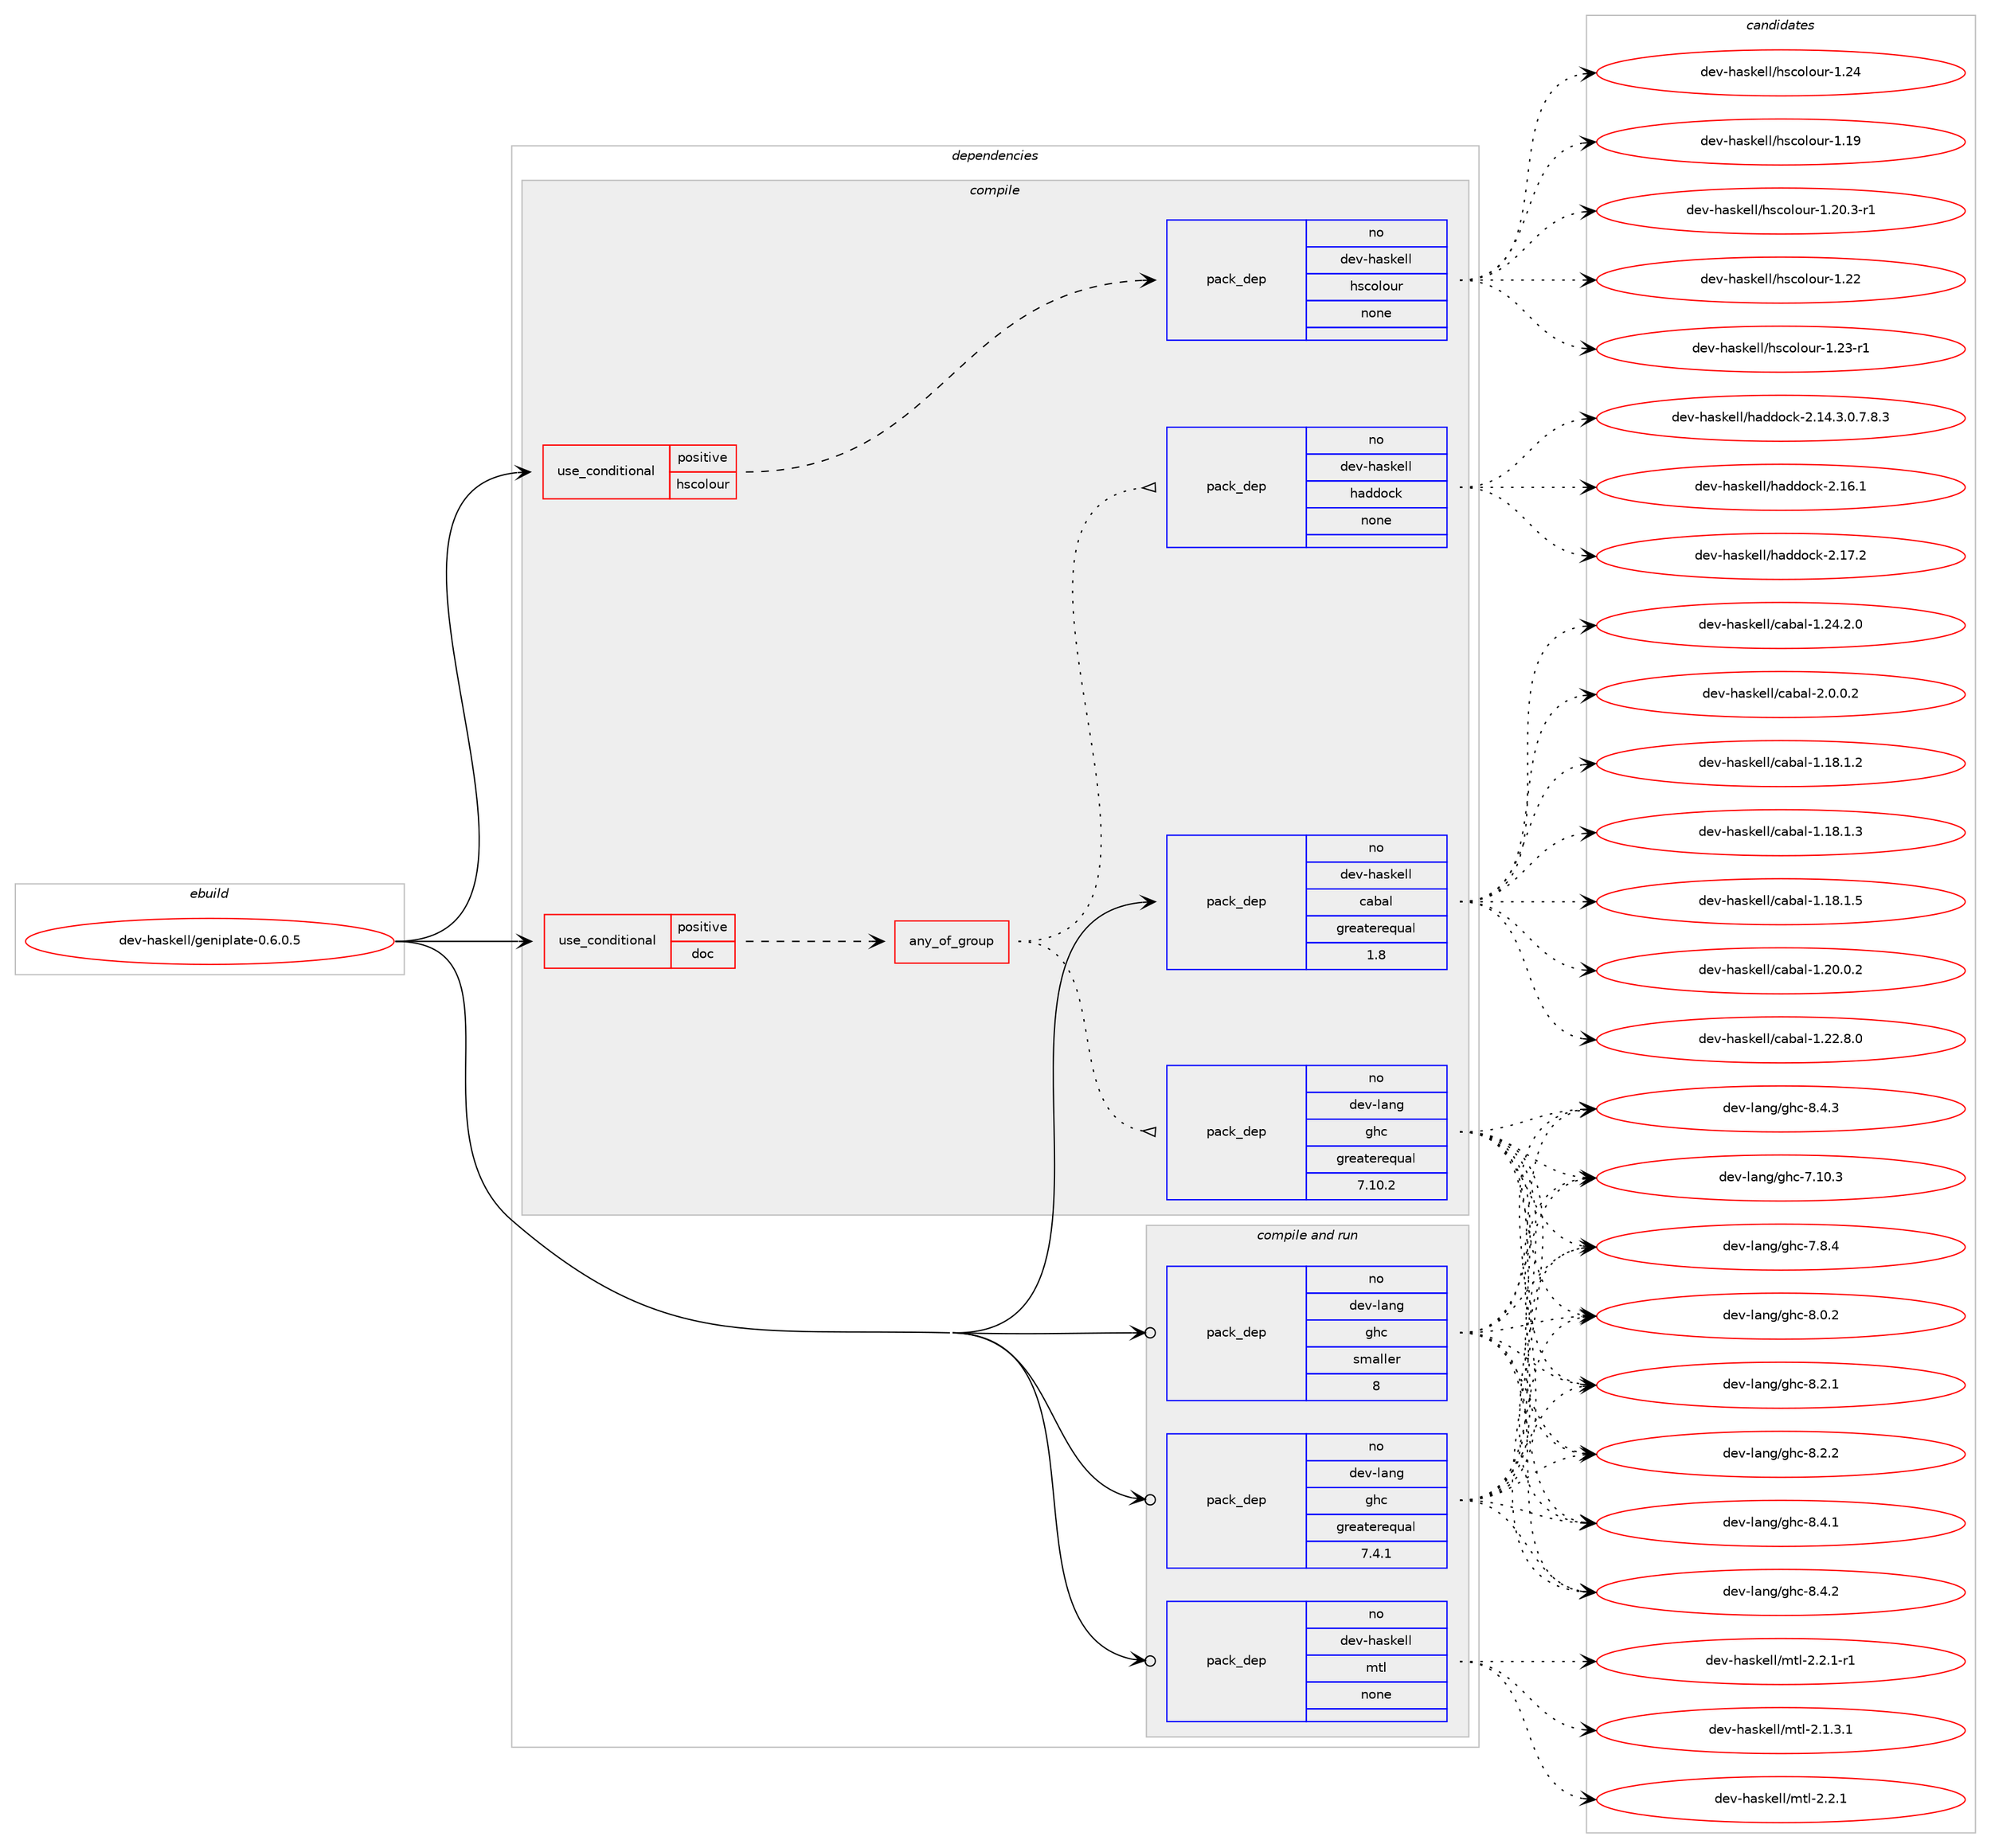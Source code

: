 digraph prolog {

# *************
# Graph options
# *************

newrank=true;
concentrate=true;
compound=true;
graph [rankdir=LR,fontname=Helvetica,fontsize=10,ranksep=1.5];#, ranksep=2.5, nodesep=0.2];
edge  [arrowhead=vee];
node  [fontname=Helvetica,fontsize=10];

# **********
# The ebuild
# **********

subgraph cluster_leftcol {
color=gray;
rank=same;
label=<<i>ebuild</i>>;
id [label="dev-haskell/geniplate-0.6.0.5", color=red, width=4, href="../dev-haskell/geniplate-0.6.0.5.svg"];
}

# ****************
# The dependencies
# ****************

subgraph cluster_midcol {
color=gray;
label=<<i>dependencies</i>>;
subgraph cluster_compile {
fillcolor="#eeeeee";
style=filled;
label=<<i>compile</i>>;
subgraph cond359634 {
dependency1332814 [label=<<TABLE BORDER="0" CELLBORDER="1" CELLSPACING="0" CELLPADDING="4"><TR><TD ROWSPAN="3" CELLPADDING="10">use_conditional</TD></TR><TR><TD>positive</TD></TR><TR><TD>doc</TD></TR></TABLE>>, shape=none, color=red];
subgraph any20914 {
dependency1332815 [label=<<TABLE BORDER="0" CELLBORDER="1" CELLSPACING="0" CELLPADDING="4"><TR><TD CELLPADDING="10">any_of_group</TD></TR></TABLE>>, shape=none, color=red];subgraph pack951714 {
dependency1332816 [label=<<TABLE BORDER="0" CELLBORDER="1" CELLSPACING="0" CELLPADDING="4" WIDTH="220"><TR><TD ROWSPAN="6" CELLPADDING="30">pack_dep</TD></TR><TR><TD WIDTH="110">no</TD></TR><TR><TD>dev-haskell</TD></TR><TR><TD>haddock</TD></TR><TR><TD>none</TD></TR><TR><TD></TD></TR></TABLE>>, shape=none, color=blue];
}
dependency1332815:e -> dependency1332816:w [weight=20,style="dotted",arrowhead="oinv"];
subgraph pack951715 {
dependency1332817 [label=<<TABLE BORDER="0" CELLBORDER="1" CELLSPACING="0" CELLPADDING="4" WIDTH="220"><TR><TD ROWSPAN="6" CELLPADDING="30">pack_dep</TD></TR><TR><TD WIDTH="110">no</TD></TR><TR><TD>dev-lang</TD></TR><TR><TD>ghc</TD></TR><TR><TD>greaterequal</TD></TR><TR><TD>7.10.2</TD></TR></TABLE>>, shape=none, color=blue];
}
dependency1332815:e -> dependency1332817:w [weight=20,style="dotted",arrowhead="oinv"];
}
dependency1332814:e -> dependency1332815:w [weight=20,style="dashed",arrowhead="vee"];
}
id:e -> dependency1332814:w [weight=20,style="solid",arrowhead="vee"];
subgraph cond359635 {
dependency1332818 [label=<<TABLE BORDER="0" CELLBORDER="1" CELLSPACING="0" CELLPADDING="4"><TR><TD ROWSPAN="3" CELLPADDING="10">use_conditional</TD></TR><TR><TD>positive</TD></TR><TR><TD>hscolour</TD></TR></TABLE>>, shape=none, color=red];
subgraph pack951716 {
dependency1332819 [label=<<TABLE BORDER="0" CELLBORDER="1" CELLSPACING="0" CELLPADDING="4" WIDTH="220"><TR><TD ROWSPAN="6" CELLPADDING="30">pack_dep</TD></TR><TR><TD WIDTH="110">no</TD></TR><TR><TD>dev-haskell</TD></TR><TR><TD>hscolour</TD></TR><TR><TD>none</TD></TR><TR><TD></TD></TR></TABLE>>, shape=none, color=blue];
}
dependency1332818:e -> dependency1332819:w [weight=20,style="dashed",arrowhead="vee"];
}
id:e -> dependency1332818:w [weight=20,style="solid",arrowhead="vee"];
subgraph pack951717 {
dependency1332820 [label=<<TABLE BORDER="0" CELLBORDER="1" CELLSPACING="0" CELLPADDING="4" WIDTH="220"><TR><TD ROWSPAN="6" CELLPADDING="30">pack_dep</TD></TR><TR><TD WIDTH="110">no</TD></TR><TR><TD>dev-haskell</TD></TR><TR><TD>cabal</TD></TR><TR><TD>greaterequal</TD></TR><TR><TD>1.8</TD></TR></TABLE>>, shape=none, color=blue];
}
id:e -> dependency1332820:w [weight=20,style="solid",arrowhead="vee"];
}
subgraph cluster_compileandrun {
fillcolor="#eeeeee";
style=filled;
label=<<i>compile and run</i>>;
subgraph pack951718 {
dependency1332821 [label=<<TABLE BORDER="0" CELLBORDER="1" CELLSPACING="0" CELLPADDING="4" WIDTH="220"><TR><TD ROWSPAN="6" CELLPADDING="30">pack_dep</TD></TR><TR><TD WIDTH="110">no</TD></TR><TR><TD>dev-haskell</TD></TR><TR><TD>mtl</TD></TR><TR><TD>none</TD></TR><TR><TD></TD></TR></TABLE>>, shape=none, color=blue];
}
id:e -> dependency1332821:w [weight=20,style="solid",arrowhead="odotvee"];
subgraph pack951719 {
dependency1332822 [label=<<TABLE BORDER="0" CELLBORDER="1" CELLSPACING="0" CELLPADDING="4" WIDTH="220"><TR><TD ROWSPAN="6" CELLPADDING="30">pack_dep</TD></TR><TR><TD WIDTH="110">no</TD></TR><TR><TD>dev-lang</TD></TR><TR><TD>ghc</TD></TR><TR><TD>greaterequal</TD></TR><TR><TD>7.4.1</TD></TR></TABLE>>, shape=none, color=blue];
}
id:e -> dependency1332822:w [weight=20,style="solid",arrowhead="odotvee"];
subgraph pack951720 {
dependency1332823 [label=<<TABLE BORDER="0" CELLBORDER="1" CELLSPACING="0" CELLPADDING="4" WIDTH="220"><TR><TD ROWSPAN="6" CELLPADDING="30">pack_dep</TD></TR><TR><TD WIDTH="110">no</TD></TR><TR><TD>dev-lang</TD></TR><TR><TD>ghc</TD></TR><TR><TD>smaller</TD></TR><TR><TD>8</TD></TR></TABLE>>, shape=none, color=blue];
}
id:e -> dependency1332823:w [weight=20,style="solid",arrowhead="odotvee"];
}
subgraph cluster_run {
fillcolor="#eeeeee";
style=filled;
label=<<i>run</i>>;
}
}

# **************
# The candidates
# **************

subgraph cluster_choices {
rank=same;
color=gray;
label=<<i>candidates</i>>;

subgraph choice951714 {
color=black;
nodesep=1;
choice1001011184510497115107101108108471049710010011199107455046495246514648465546564651 [label="dev-haskell/haddock-2.14.3.0.7.8.3", color=red, width=4,href="../dev-haskell/haddock-2.14.3.0.7.8.3.svg"];
choice100101118451049711510710110810847104971001001119910745504649544649 [label="dev-haskell/haddock-2.16.1", color=red, width=4,href="../dev-haskell/haddock-2.16.1.svg"];
choice100101118451049711510710110810847104971001001119910745504649554650 [label="dev-haskell/haddock-2.17.2", color=red, width=4,href="../dev-haskell/haddock-2.17.2.svg"];
dependency1332816:e -> choice1001011184510497115107101108108471049710010011199107455046495246514648465546564651:w [style=dotted,weight="100"];
dependency1332816:e -> choice100101118451049711510710110810847104971001001119910745504649544649:w [style=dotted,weight="100"];
dependency1332816:e -> choice100101118451049711510710110810847104971001001119910745504649554650:w [style=dotted,weight="100"];
}
subgraph choice951715 {
color=black;
nodesep=1;
choice1001011184510897110103471031049945554649484651 [label="dev-lang/ghc-7.10.3", color=red, width=4,href="../dev-lang/ghc-7.10.3.svg"];
choice10010111845108971101034710310499455546564652 [label="dev-lang/ghc-7.8.4", color=red, width=4,href="../dev-lang/ghc-7.8.4.svg"];
choice10010111845108971101034710310499455646484650 [label="dev-lang/ghc-8.0.2", color=red, width=4,href="../dev-lang/ghc-8.0.2.svg"];
choice10010111845108971101034710310499455646504649 [label="dev-lang/ghc-8.2.1", color=red, width=4,href="../dev-lang/ghc-8.2.1.svg"];
choice10010111845108971101034710310499455646504650 [label="dev-lang/ghc-8.2.2", color=red, width=4,href="../dev-lang/ghc-8.2.2.svg"];
choice10010111845108971101034710310499455646524649 [label="dev-lang/ghc-8.4.1", color=red, width=4,href="../dev-lang/ghc-8.4.1.svg"];
choice10010111845108971101034710310499455646524650 [label="dev-lang/ghc-8.4.2", color=red, width=4,href="../dev-lang/ghc-8.4.2.svg"];
choice10010111845108971101034710310499455646524651 [label="dev-lang/ghc-8.4.3", color=red, width=4,href="../dev-lang/ghc-8.4.3.svg"];
dependency1332817:e -> choice1001011184510897110103471031049945554649484651:w [style=dotted,weight="100"];
dependency1332817:e -> choice10010111845108971101034710310499455546564652:w [style=dotted,weight="100"];
dependency1332817:e -> choice10010111845108971101034710310499455646484650:w [style=dotted,weight="100"];
dependency1332817:e -> choice10010111845108971101034710310499455646504649:w [style=dotted,weight="100"];
dependency1332817:e -> choice10010111845108971101034710310499455646504650:w [style=dotted,weight="100"];
dependency1332817:e -> choice10010111845108971101034710310499455646524649:w [style=dotted,weight="100"];
dependency1332817:e -> choice10010111845108971101034710310499455646524650:w [style=dotted,weight="100"];
dependency1332817:e -> choice10010111845108971101034710310499455646524651:w [style=dotted,weight="100"];
}
subgraph choice951716 {
color=black;
nodesep=1;
choice100101118451049711510710110810847104115991111081111171144549464957 [label="dev-haskell/hscolour-1.19", color=red, width=4,href="../dev-haskell/hscolour-1.19.svg"];
choice10010111845104971151071011081084710411599111108111117114454946504846514511449 [label="dev-haskell/hscolour-1.20.3-r1", color=red, width=4,href="../dev-haskell/hscolour-1.20.3-r1.svg"];
choice100101118451049711510710110810847104115991111081111171144549465050 [label="dev-haskell/hscolour-1.22", color=red, width=4,href="../dev-haskell/hscolour-1.22.svg"];
choice1001011184510497115107101108108471041159911110811111711445494650514511449 [label="dev-haskell/hscolour-1.23-r1", color=red, width=4,href="../dev-haskell/hscolour-1.23-r1.svg"];
choice100101118451049711510710110810847104115991111081111171144549465052 [label="dev-haskell/hscolour-1.24", color=red, width=4,href="../dev-haskell/hscolour-1.24.svg"];
dependency1332819:e -> choice100101118451049711510710110810847104115991111081111171144549464957:w [style=dotted,weight="100"];
dependency1332819:e -> choice10010111845104971151071011081084710411599111108111117114454946504846514511449:w [style=dotted,weight="100"];
dependency1332819:e -> choice100101118451049711510710110810847104115991111081111171144549465050:w [style=dotted,weight="100"];
dependency1332819:e -> choice1001011184510497115107101108108471041159911110811111711445494650514511449:w [style=dotted,weight="100"];
dependency1332819:e -> choice100101118451049711510710110810847104115991111081111171144549465052:w [style=dotted,weight="100"];
}
subgraph choice951717 {
color=black;
nodesep=1;
choice10010111845104971151071011081084799979897108454946495646494650 [label="dev-haskell/cabal-1.18.1.2", color=red, width=4,href="../dev-haskell/cabal-1.18.1.2.svg"];
choice10010111845104971151071011081084799979897108454946495646494651 [label="dev-haskell/cabal-1.18.1.3", color=red, width=4,href="../dev-haskell/cabal-1.18.1.3.svg"];
choice10010111845104971151071011081084799979897108454946495646494653 [label="dev-haskell/cabal-1.18.1.5", color=red, width=4,href="../dev-haskell/cabal-1.18.1.5.svg"];
choice10010111845104971151071011081084799979897108454946504846484650 [label="dev-haskell/cabal-1.20.0.2", color=red, width=4,href="../dev-haskell/cabal-1.20.0.2.svg"];
choice10010111845104971151071011081084799979897108454946505046564648 [label="dev-haskell/cabal-1.22.8.0", color=red, width=4,href="../dev-haskell/cabal-1.22.8.0.svg"];
choice10010111845104971151071011081084799979897108454946505246504648 [label="dev-haskell/cabal-1.24.2.0", color=red, width=4,href="../dev-haskell/cabal-1.24.2.0.svg"];
choice100101118451049711510710110810847999798971084550464846484650 [label="dev-haskell/cabal-2.0.0.2", color=red, width=4,href="../dev-haskell/cabal-2.0.0.2.svg"];
dependency1332820:e -> choice10010111845104971151071011081084799979897108454946495646494650:w [style=dotted,weight="100"];
dependency1332820:e -> choice10010111845104971151071011081084799979897108454946495646494651:w [style=dotted,weight="100"];
dependency1332820:e -> choice10010111845104971151071011081084799979897108454946495646494653:w [style=dotted,weight="100"];
dependency1332820:e -> choice10010111845104971151071011081084799979897108454946504846484650:w [style=dotted,weight="100"];
dependency1332820:e -> choice10010111845104971151071011081084799979897108454946505046564648:w [style=dotted,weight="100"];
dependency1332820:e -> choice10010111845104971151071011081084799979897108454946505246504648:w [style=dotted,weight="100"];
dependency1332820:e -> choice100101118451049711510710110810847999798971084550464846484650:w [style=dotted,weight="100"];
}
subgraph choice951718 {
color=black;
nodesep=1;
choice1001011184510497115107101108108471091161084550464946514649 [label="dev-haskell/mtl-2.1.3.1", color=red, width=4,href="../dev-haskell/mtl-2.1.3.1.svg"];
choice100101118451049711510710110810847109116108455046504649 [label="dev-haskell/mtl-2.2.1", color=red, width=4,href="../dev-haskell/mtl-2.2.1.svg"];
choice1001011184510497115107101108108471091161084550465046494511449 [label="dev-haskell/mtl-2.2.1-r1", color=red, width=4,href="../dev-haskell/mtl-2.2.1-r1.svg"];
dependency1332821:e -> choice1001011184510497115107101108108471091161084550464946514649:w [style=dotted,weight="100"];
dependency1332821:e -> choice100101118451049711510710110810847109116108455046504649:w [style=dotted,weight="100"];
dependency1332821:e -> choice1001011184510497115107101108108471091161084550465046494511449:w [style=dotted,weight="100"];
}
subgraph choice951719 {
color=black;
nodesep=1;
choice1001011184510897110103471031049945554649484651 [label="dev-lang/ghc-7.10.3", color=red, width=4,href="../dev-lang/ghc-7.10.3.svg"];
choice10010111845108971101034710310499455546564652 [label="dev-lang/ghc-7.8.4", color=red, width=4,href="../dev-lang/ghc-7.8.4.svg"];
choice10010111845108971101034710310499455646484650 [label="dev-lang/ghc-8.0.2", color=red, width=4,href="../dev-lang/ghc-8.0.2.svg"];
choice10010111845108971101034710310499455646504649 [label="dev-lang/ghc-8.2.1", color=red, width=4,href="../dev-lang/ghc-8.2.1.svg"];
choice10010111845108971101034710310499455646504650 [label="dev-lang/ghc-8.2.2", color=red, width=4,href="../dev-lang/ghc-8.2.2.svg"];
choice10010111845108971101034710310499455646524649 [label="dev-lang/ghc-8.4.1", color=red, width=4,href="../dev-lang/ghc-8.4.1.svg"];
choice10010111845108971101034710310499455646524650 [label="dev-lang/ghc-8.4.2", color=red, width=4,href="../dev-lang/ghc-8.4.2.svg"];
choice10010111845108971101034710310499455646524651 [label="dev-lang/ghc-8.4.3", color=red, width=4,href="../dev-lang/ghc-8.4.3.svg"];
dependency1332822:e -> choice1001011184510897110103471031049945554649484651:w [style=dotted,weight="100"];
dependency1332822:e -> choice10010111845108971101034710310499455546564652:w [style=dotted,weight="100"];
dependency1332822:e -> choice10010111845108971101034710310499455646484650:w [style=dotted,weight="100"];
dependency1332822:e -> choice10010111845108971101034710310499455646504649:w [style=dotted,weight="100"];
dependency1332822:e -> choice10010111845108971101034710310499455646504650:w [style=dotted,weight="100"];
dependency1332822:e -> choice10010111845108971101034710310499455646524649:w [style=dotted,weight="100"];
dependency1332822:e -> choice10010111845108971101034710310499455646524650:w [style=dotted,weight="100"];
dependency1332822:e -> choice10010111845108971101034710310499455646524651:w [style=dotted,weight="100"];
}
subgraph choice951720 {
color=black;
nodesep=1;
choice1001011184510897110103471031049945554649484651 [label="dev-lang/ghc-7.10.3", color=red, width=4,href="../dev-lang/ghc-7.10.3.svg"];
choice10010111845108971101034710310499455546564652 [label="dev-lang/ghc-7.8.4", color=red, width=4,href="../dev-lang/ghc-7.8.4.svg"];
choice10010111845108971101034710310499455646484650 [label="dev-lang/ghc-8.0.2", color=red, width=4,href="../dev-lang/ghc-8.0.2.svg"];
choice10010111845108971101034710310499455646504649 [label="dev-lang/ghc-8.2.1", color=red, width=4,href="../dev-lang/ghc-8.2.1.svg"];
choice10010111845108971101034710310499455646504650 [label="dev-lang/ghc-8.2.2", color=red, width=4,href="../dev-lang/ghc-8.2.2.svg"];
choice10010111845108971101034710310499455646524649 [label="dev-lang/ghc-8.4.1", color=red, width=4,href="../dev-lang/ghc-8.4.1.svg"];
choice10010111845108971101034710310499455646524650 [label="dev-lang/ghc-8.4.2", color=red, width=4,href="../dev-lang/ghc-8.4.2.svg"];
choice10010111845108971101034710310499455646524651 [label="dev-lang/ghc-8.4.3", color=red, width=4,href="../dev-lang/ghc-8.4.3.svg"];
dependency1332823:e -> choice1001011184510897110103471031049945554649484651:w [style=dotted,weight="100"];
dependency1332823:e -> choice10010111845108971101034710310499455546564652:w [style=dotted,weight="100"];
dependency1332823:e -> choice10010111845108971101034710310499455646484650:w [style=dotted,weight="100"];
dependency1332823:e -> choice10010111845108971101034710310499455646504649:w [style=dotted,weight="100"];
dependency1332823:e -> choice10010111845108971101034710310499455646504650:w [style=dotted,weight="100"];
dependency1332823:e -> choice10010111845108971101034710310499455646524649:w [style=dotted,weight="100"];
dependency1332823:e -> choice10010111845108971101034710310499455646524650:w [style=dotted,weight="100"];
dependency1332823:e -> choice10010111845108971101034710310499455646524651:w [style=dotted,weight="100"];
}
}

}
